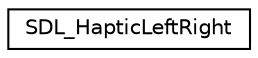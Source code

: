 digraph "Graphical Class Hierarchy"
{
  edge [fontname="Helvetica",fontsize="10",labelfontname="Helvetica",labelfontsize="10"];
  node [fontname="Helvetica",fontsize="10",shape=record];
  rankdir="LR";
  Node1 [label="SDL_HapticLeftRight",height=0.2,width=0.4,color="black", fillcolor="white", style="filled",URL="$struct_s_d_l___haptic_left_right.html",tooltip="A structure containing a template for a Left/Right effect. "];
}
